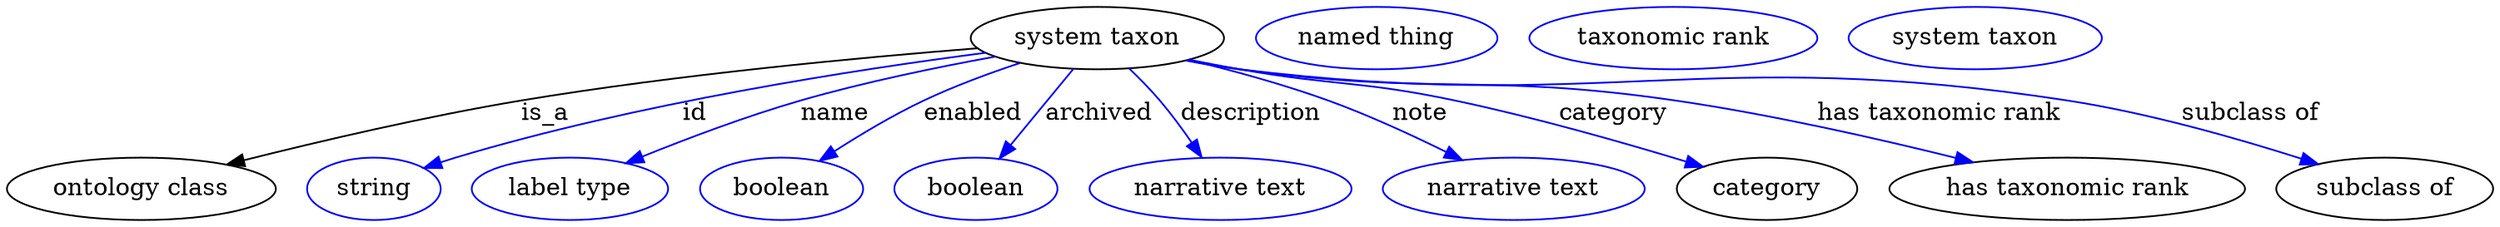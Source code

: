 digraph {
	graph [bb="0,0,1429.7,123"];
	node [label="\N"];
	"system taxon"	 [height=0.5,
		label="system taxon",
		pos="627.34,105",
		width=2.022];
	"ontology class"	 [height=0.5,
		pos="77.343,18",
		width=2.1484];
	"system taxon" -> "ontology class"	 [label=is_a,
		lp="310.34,61.5",
		pos="e,128.32,31.71 557.26,99.844 490.03,94.316 385.81,84.226 296.34,69 242.43,59.825 181.94,45.42 138.22,34.256"];
	id	 [color=blue,
		height=0.5,
		label=string,
		pos="211.34,18",
		width=1.0652];
	"system taxon" -> id	 [color=blue,
		label=id,
		lp="395.34,61.5",
		pos="e,240.47,29.834 561.25,97.32 486.54,87.568 361.85,68.044 258.34,36 255.6,35.152 252.8,34.226 249.98,33.255",
		style=solid];
	name	 [color=blue,
		height=0.5,
		label="label type",
		pos="324.34,18",
		width=1.5707];
	"system taxon" -> name	 [color=blue,
		label=name,
		lp="478.34,61.5",
		pos="e,358.27,32.577 567.73,94.624 535.12,88.368 494.17,79.564 458.34,69 427.54,59.916 393.75,47.035 367.81,36.491",
		style=solid];
	enabled	 [color=blue,
		height=0.5,
		label=boolean,
		pos="445.34,18",
		width=1.2999];
	"system taxon" -> enabled	 [color=blue,
		label=enabled,
		lp="555.84,61.5",
		pos="e,467.93,33.856 581.71,90.843 564.36,84.874 544.61,77.364 527.34,69 509.81,60.51 491.3,49.22 476.31,39.421",
		style=solid];
	archived	 [color=blue,
		height=0.5,
		label=boolean,
		pos="557.34,18",
		width=1.2999];
	"system taxon" -> archived	 [color=blue,
		label=archived,
		lp="628.84,61.5",
		pos="e,571.35,35.41 612.84,86.974 602.66,74.325 588.92,57.241 577.65,43.24",
		style=solid];
	description	 [color=blue,
		height=0.5,
		label="narrative text",
		pos="697.34,18",
		width=2.0943];
	"system taxon" -> description	 [color=blue,
		label=description,
		lp="716.34,61.5",
		pos="e,686.97,36.148 647.01,87.457 652.87,81.819 659.12,75.377 664.34,69 670.46,61.534 676.43,52.885 681.56,44.855",
		style=solid];
	note	 [color=blue,
		height=0.5,
		label="narrative text",
		pos="866.34,18",
		width=2.0943];
	"system taxon" -> note	 [color=blue,
		label=note,
		lp="813.34,61.5",
		pos="e,836.23,34.52 681.54,92.924 706.23,86.794 735.62,78.605 761.34,69 783.7,60.655 807.7,49.199 827.1,39.258",
		style=solid];
	category	 [height=0.5,
		pos="1011.3,18",
		width=1.4443];
	"system taxon" -> category	 [color=blue,
		label=category,
		lp="922.34,61.5",
		pos="e,971.66,29.785 680.38,92.611 689.68,90.612 699.27,88.658 708.34,87 763.56,76.905 778.44,80.644 833.34,69 886.2,57.792 898.43,50.979 \
950.34,36 954.11,34.912 958.01,33.779 961.93,32.634",
		style=solid];
	"has taxonomic rank"	 [height=0.5,
		pos="1184.3,18",
		width=2.8525];
	"system taxon" -> "has taxonomic rank"	 [color=blue,
		label="has taxonomic rank",
		lp="1111.3,61.5",
		pos="e,1128.1,33.157 679.42,92.247 689,90.239 698.94,88.376 708.34,87 818.57,70.874 848.14,85.307 958.34,69 1012.7,60.953 1073.4,46.964 \
1118.2,35.669",
		style=solid];
	"subclass of"	 [height=0.5,
		pos="1367.3,18",
		width=1.7332];
	"system taxon" -> "subclass of"	 [color=blue,
		label="subclass of",
		lp="1291.3,61.5",
		pos="e,1328,31.995 678.52,92.161 688.36,90.109 698.63,88.252 708.34,87 919.19,59.83 976.33,102.06 1186.3,69 1231.9,61.83 1282.3,47.051 \
1318.3,35.239",
		style=solid];
	"named thing_category"	 [color=blue,
		height=0.5,
		label="named thing",
		pos="787.34,105",
		width=1.9318];
	"system taxon_has taxonomic rank"	 [color=blue,
		height=0.5,
		label="taxonomic rank",
		pos="958.34,105",
		width=2.3109];
	"system taxon_subclass of"	 [color=blue,
		height=0.5,
		label="system taxon",
		pos="1132.3,105",
		width=2.022];
}

